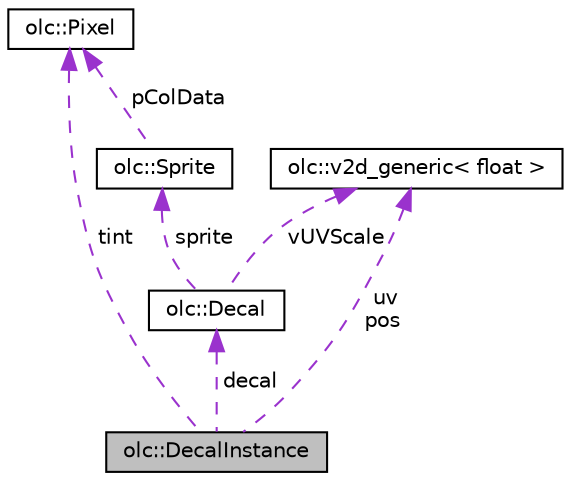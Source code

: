 digraph "olc::DecalInstance"
{
 // LATEX_PDF_SIZE
  edge [fontname="Helvetica",fontsize="10",labelfontname="Helvetica",labelfontsize="10"];
  node [fontname="Helvetica",fontsize="10",shape=record];
  Node1 [label="olc::DecalInstance",height=0.2,width=0.4,color="black", fillcolor="grey75", style="filled", fontcolor="black",tooltip=" "];
  Node2 -> Node1 [dir="back",color="darkorchid3",fontsize="10",style="dashed",label=" decal" ,fontname="Helvetica"];
  Node2 [label="olc::Decal",height=0.2,width=0.4,color="black", fillcolor="white", style="filled",URL="$classolc_1_1Decal.html",tooltip=" "];
  Node3 -> Node2 [dir="back",color="darkorchid3",fontsize="10",style="dashed",label=" sprite" ,fontname="Helvetica"];
  Node3 [label="olc::Sprite",height=0.2,width=0.4,color="black", fillcolor="white", style="filled",URL="$classolc_1_1Sprite.html",tooltip=" "];
  Node4 -> Node3 [dir="back",color="darkorchid3",fontsize="10",style="dashed",label=" pColData" ,fontname="Helvetica"];
  Node4 [label="olc::Pixel",height=0.2,width=0.4,color="black", fillcolor="white", style="filled",URL="$structolc_1_1Pixel.html",tooltip=" "];
  Node5 -> Node2 [dir="back",color="darkorchid3",fontsize="10",style="dashed",label=" vUVScale" ,fontname="Helvetica"];
  Node5 [label="olc::v2d_generic\< float \>",height=0.2,width=0.4,color="black", fillcolor="white", style="filled",URL="$structolc_1_1v2d__generic.html",tooltip=" "];
  Node4 -> Node1 [dir="back",color="darkorchid3",fontsize="10",style="dashed",label=" tint" ,fontname="Helvetica"];
  Node5 -> Node1 [dir="back",color="darkorchid3",fontsize="10",style="dashed",label=" uv\npos" ,fontname="Helvetica"];
}
